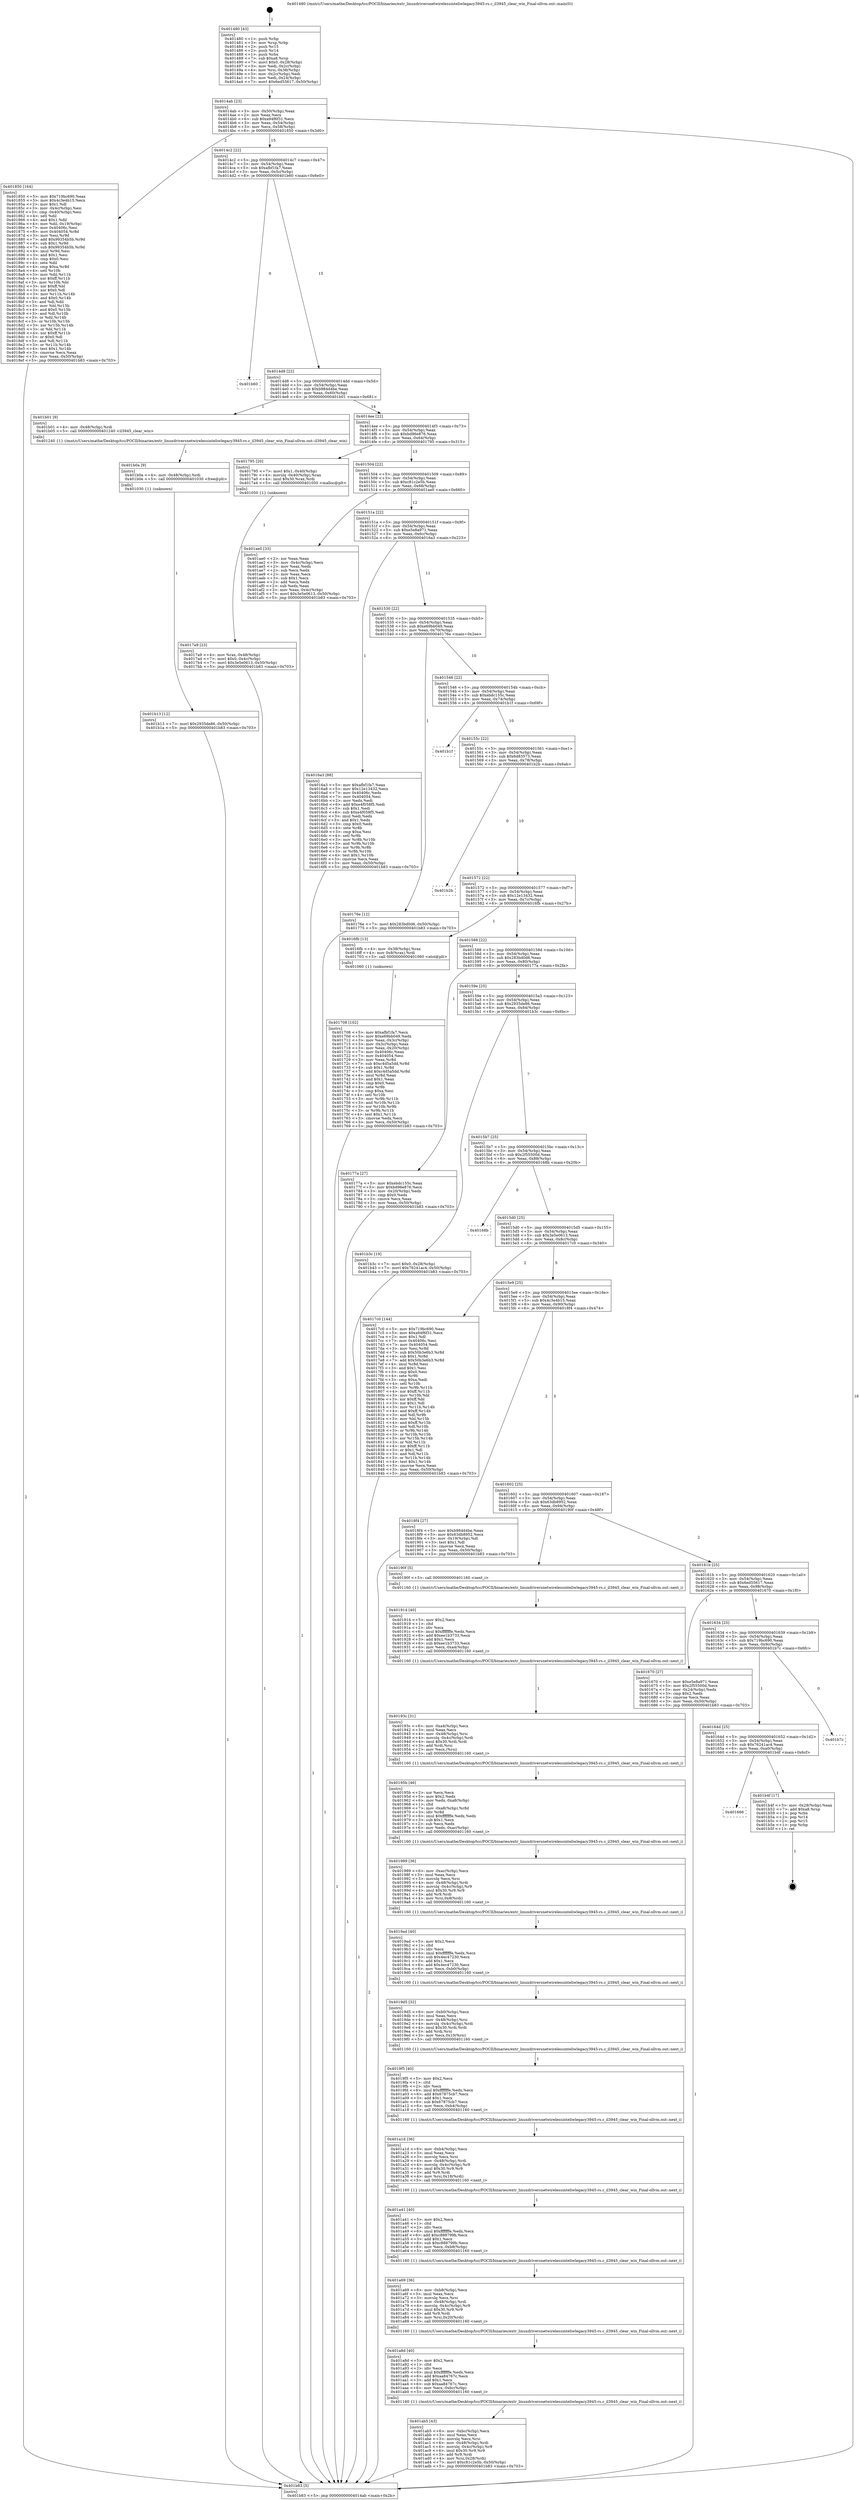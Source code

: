 digraph "0x401480" {
  label = "0x401480 (/mnt/c/Users/mathe/Desktop/tcc/POCII/binaries/extr_linuxdriversnetwirelessinteliwlegacy3945-rs.c_il3945_clear_win_Final-ollvm.out::main(0))"
  labelloc = "t"
  node[shape=record]

  Entry [label="",width=0.3,height=0.3,shape=circle,fillcolor=black,style=filled]
  "0x4014ab" [label="{
     0x4014ab [23]\l
     | [instrs]\l
     &nbsp;&nbsp;0x4014ab \<+3\>: mov -0x50(%rbp),%eax\l
     &nbsp;&nbsp;0x4014ae \<+2\>: mov %eax,%ecx\l
     &nbsp;&nbsp;0x4014b0 \<+6\>: sub $0xa94f6f31,%ecx\l
     &nbsp;&nbsp;0x4014b6 \<+3\>: mov %eax,-0x54(%rbp)\l
     &nbsp;&nbsp;0x4014b9 \<+3\>: mov %ecx,-0x58(%rbp)\l
     &nbsp;&nbsp;0x4014bc \<+6\>: je 0000000000401850 \<main+0x3d0\>\l
  }"]
  "0x401850" [label="{
     0x401850 [164]\l
     | [instrs]\l
     &nbsp;&nbsp;0x401850 \<+5\>: mov $0x719bc690,%eax\l
     &nbsp;&nbsp;0x401855 \<+5\>: mov $0x4c3e4b15,%ecx\l
     &nbsp;&nbsp;0x40185a \<+2\>: mov $0x1,%dl\l
     &nbsp;&nbsp;0x40185c \<+3\>: mov -0x4c(%rbp),%esi\l
     &nbsp;&nbsp;0x40185f \<+3\>: cmp -0x40(%rbp),%esi\l
     &nbsp;&nbsp;0x401862 \<+4\>: setl %dil\l
     &nbsp;&nbsp;0x401866 \<+4\>: and $0x1,%dil\l
     &nbsp;&nbsp;0x40186a \<+4\>: mov %dil,-0x19(%rbp)\l
     &nbsp;&nbsp;0x40186e \<+7\>: mov 0x40406c,%esi\l
     &nbsp;&nbsp;0x401875 \<+8\>: mov 0x404054,%r8d\l
     &nbsp;&nbsp;0x40187d \<+3\>: mov %esi,%r9d\l
     &nbsp;&nbsp;0x401880 \<+7\>: add $0x99354b5b,%r9d\l
     &nbsp;&nbsp;0x401887 \<+4\>: sub $0x1,%r9d\l
     &nbsp;&nbsp;0x40188b \<+7\>: sub $0x99354b5b,%r9d\l
     &nbsp;&nbsp;0x401892 \<+4\>: imul %r9d,%esi\l
     &nbsp;&nbsp;0x401896 \<+3\>: and $0x1,%esi\l
     &nbsp;&nbsp;0x401899 \<+3\>: cmp $0x0,%esi\l
     &nbsp;&nbsp;0x40189c \<+4\>: sete %dil\l
     &nbsp;&nbsp;0x4018a0 \<+4\>: cmp $0xa,%r8d\l
     &nbsp;&nbsp;0x4018a4 \<+4\>: setl %r10b\l
     &nbsp;&nbsp;0x4018a8 \<+3\>: mov %dil,%r11b\l
     &nbsp;&nbsp;0x4018ab \<+4\>: xor $0xff,%r11b\l
     &nbsp;&nbsp;0x4018af \<+3\>: mov %r10b,%bl\l
     &nbsp;&nbsp;0x4018b2 \<+3\>: xor $0xff,%bl\l
     &nbsp;&nbsp;0x4018b5 \<+3\>: xor $0x0,%dl\l
     &nbsp;&nbsp;0x4018b8 \<+3\>: mov %r11b,%r14b\l
     &nbsp;&nbsp;0x4018bb \<+4\>: and $0x0,%r14b\l
     &nbsp;&nbsp;0x4018bf \<+3\>: and %dl,%dil\l
     &nbsp;&nbsp;0x4018c2 \<+3\>: mov %bl,%r15b\l
     &nbsp;&nbsp;0x4018c5 \<+4\>: and $0x0,%r15b\l
     &nbsp;&nbsp;0x4018c9 \<+3\>: and %dl,%r10b\l
     &nbsp;&nbsp;0x4018cc \<+3\>: or %dil,%r14b\l
     &nbsp;&nbsp;0x4018cf \<+3\>: or %r10b,%r15b\l
     &nbsp;&nbsp;0x4018d2 \<+3\>: xor %r15b,%r14b\l
     &nbsp;&nbsp;0x4018d5 \<+3\>: or %bl,%r11b\l
     &nbsp;&nbsp;0x4018d8 \<+4\>: xor $0xff,%r11b\l
     &nbsp;&nbsp;0x4018dc \<+3\>: or $0x0,%dl\l
     &nbsp;&nbsp;0x4018df \<+3\>: and %dl,%r11b\l
     &nbsp;&nbsp;0x4018e2 \<+3\>: or %r11b,%r14b\l
     &nbsp;&nbsp;0x4018e5 \<+4\>: test $0x1,%r14b\l
     &nbsp;&nbsp;0x4018e9 \<+3\>: cmovne %ecx,%eax\l
     &nbsp;&nbsp;0x4018ec \<+3\>: mov %eax,-0x50(%rbp)\l
     &nbsp;&nbsp;0x4018ef \<+5\>: jmp 0000000000401b83 \<main+0x703\>\l
  }"]
  "0x4014c2" [label="{
     0x4014c2 [22]\l
     | [instrs]\l
     &nbsp;&nbsp;0x4014c2 \<+5\>: jmp 00000000004014c7 \<main+0x47\>\l
     &nbsp;&nbsp;0x4014c7 \<+3\>: mov -0x54(%rbp),%eax\l
     &nbsp;&nbsp;0x4014ca \<+5\>: sub $0xafbf1fa7,%eax\l
     &nbsp;&nbsp;0x4014cf \<+3\>: mov %eax,-0x5c(%rbp)\l
     &nbsp;&nbsp;0x4014d2 \<+6\>: je 0000000000401b60 \<main+0x6e0\>\l
  }"]
  Exit [label="",width=0.3,height=0.3,shape=circle,fillcolor=black,style=filled,peripheries=2]
  "0x401b60" [label="{
     0x401b60\l
  }", style=dashed]
  "0x4014d8" [label="{
     0x4014d8 [22]\l
     | [instrs]\l
     &nbsp;&nbsp;0x4014d8 \<+5\>: jmp 00000000004014dd \<main+0x5d\>\l
     &nbsp;&nbsp;0x4014dd \<+3\>: mov -0x54(%rbp),%eax\l
     &nbsp;&nbsp;0x4014e0 \<+5\>: sub $0xb984d4be,%eax\l
     &nbsp;&nbsp;0x4014e5 \<+3\>: mov %eax,-0x60(%rbp)\l
     &nbsp;&nbsp;0x4014e8 \<+6\>: je 0000000000401b01 \<main+0x681\>\l
  }"]
  "0x401666" [label="{
     0x401666\l
  }", style=dashed]
  "0x401b01" [label="{
     0x401b01 [9]\l
     | [instrs]\l
     &nbsp;&nbsp;0x401b01 \<+4\>: mov -0x48(%rbp),%rdi\l
     &nbsp;&nbsp;0x401b05 \<+5\>: call 0000000000401240 \<il3945_clear_win\>\l
     | [calls]\l
     &nbsp;&nbsp;0x401240 \{1\} (/mnt/c/Users/mathe/Desktop/tcc/POCII/binaries/extr_linuxdriversnetwirelessinteliwlegacy3945-rs.c_il3945_clear_win_Final-ollvm.out::il3945_clear_win)\l
  }"]
  "0x4014ee" [label="{
     0x4014ee [22]\l
     | [instrs]\l
     &nbsp;&nbsp;0x4014ee \<+5\>: jmp 00000000004014f3 \<main+0x73\>\l
     &nbsp;&nbsp;0x4014f3 \<+3\>: mov -0x54(%rbp),%eax\l
     &nbsp;&nbsp;0x4014f6 \<+5\>: sub $0xbd96e876,%eax\l
     &nbsp;&nbsp;0x4014fb \<+3\>: mov %eax,-0x64(%rbp)\l
     &nbsp;&nbsp;0x4014fe \<+6\>: je 0000000000401795 \<main+0x315\>\l
  }"]
  "0x401b4f" [label="{
     0x401b4f [17]\l
     | [instrs]\l
     &nbsp;&nbsp;0x401b4f \<+3\>: mov -0x28(%rbp),%eax\l
     &nbsp;&nbsp;0x401b52 \<+7\>: add $0xa8,%rsp\l
     &nbsp;&nbsp;0x401b59 \<+1\>: pop %rbx\l
     &nbsp;&nbsp;0x401b5a \<+2\>: pop %r14\l
     &nbsp;&nbsp;0x401b5c \<+2\>: pop %r15\l
     &nbsp;&nbsp;0x401b5e \<+1\>: pop %rbp\l
     &nbsp;&nbsp;0x401b5f \<+1\>: ret\l
  }"]
  "0x401795" [label="{
     0x401795 [20]\l
     | [instrs]\l
     &nbsp;&nbsp;0x401795 \<+7\>: movl $0x1,-0x40(%rbp)\l
     &nbsp;&nbsp;0x40179c \<+4\>: movslq -0x40(%rbp),%rax\l
     &nbsp;&nbsp;0x4017a0 \<+4\>: imul $0x30,%rax,%rdi\l
     &nbsp;&nbsp;0x4017a4 \<+5\>: call 0000000000401050 \<malloc@plt\>\l
     | [calls]\l
     &nbsp;&nbsp;0x401050 \{1\} (unknown)\l
  }"]
  "0x401504" [label="{
     0x401504 [22]\l
     | [instrs]\l
     &nbsp;&nbsp;0x401504 \<+5\>: jmp 0000000000401509 \<main+0x89\>\l
     &nbsp;&nbsp;0x401509 \<+3\>: mov -0x54(%rbp),%eax\l
     &nbsp;&nbsp;0x40150c \<+5\>: sub $0xc81c2e5b,%eax\l
     &nbsp;&nbsp;0x401511 \<+3\>: mov %eax,-0x68(%rbp)\l
     &nbsp;&nbsp;0x401514 \<+6\>: je 0000000000401ae0 \<main+0x660\>\l
  }"]
  "0x40164d" [label="{
     0x40164d [25]\l
     | [instrs]\l
     &nbsp;&nbsp;0x40164d \<+5\>: jmp 0000000000401652 \<main+0x1d2\>\l
     &nbsp;&nbsp;0x401652 \<+3\>: mov -0x54(%rbp),%eax\l
     &nbsp;&nbsp;0x401655 \<+5\>: sub $0x76241ac4,%eax\l
     &nbsp;&nbsp;0x40165a \<+6\>: mov %eax,-0xa0(%rbp)\l
     &nbsp;&nbsp;0x401660 \<+6\>: je 0000000000401b4f \<main+0x6cf\>\l
  }"]
  "0x401ae0" [label="{
     0x401ae0 [33]\l
     | [instrs]\l
     &nbsp;&nbsp;0x401ae0 \<+2\>: xor %eax,%eax\l
     &nbsp;&nbsp;0x401ae2 \<+3\>: mov -0x4c(%rbp),%ecx\l
     &nbsp;&nbsp;0x401ae5 \<+2\>: mov %eax,%edx\l
     &nbsp;&nbsp;0x401ae7 \<+2\>: sub %ecx,%edx\l
     &nbsp;&nbsp;0x401ae9 \<+2\>: mov %eax,%ecx\l
     &nbsp;&nbsp;0x401aeb \<+3\>: sub $0x1,%ecx\l
     &nbsp;&nbsp;0x401aee \<+2\>: add %ecx,%edx\l
     &nbsp;&nbsp;0x401af0 \<+2\>: sub %edx,%eax\l
     &nbsp;&nbsp;0x401af2 \<+3\>: mov %eax,-0x4c(%rbp)\l
     &nbsp;&nbsp;0x401af5 \<+7\>: movl $0x3e5e0613,-0x50(%rbp)\l
     &nbsp;&nbsp;0x401afc \<+5\>: jmp 0000000000401b83 \<main+0x703\>\l
  }"]
  "0x40151a" [label="{
     0x40151a [22]\l
     | [instrs]\l
     &nbsp;&nbsp;0x40151a \<+5\>: jmp 000000000040151f \<main+0x9f\>\l
     &nbsp;&nbsp;0x40151f \<+3\>: mov -0x54(%rbp),%eax\l
     &nbsp;&nbsp;0x401522 \<+5\>: sub $0xe5e8a971,%eax\l
     &nbsp;&nbsp;0x401527 \<+3\>: mov %eax,-0x6c(%rbp)\l
     &nbsp;&nbsp;0x40152a \<+6\>: je 00000000004016a3 \<main+0x223\>\l
  }"]
  "0x401b7c" [label="{
     0x401b7c\l
  }", style=dashed]
  "0x4016a3" [label="{
     0x4016a3 [88]\l
     | [instrs]\l
     &nbsp;&nbsp;0x4016a3 \<+5\>: mov $0xafbf1fa7,%eax\l
     &nbsp;&nbsp;0x4016a8 \<+5\>: mov $0x12e13432,%ecx\l
     &nbsp;&nbsp;0x4016ad \<+7\>: mov 0x40406c,%edx\l
     &nbsp;&nbsp;0x4016b4 \<+7\>: mov 0x404054,%esi\l
     &nbsp;&nbsp;0x4016bb \<+2\>: mov %edx,%edi\l
     &nbsp;&nbsp;0x4016bd \<+6\>: add $0xe4f058f5,%edi\l
     &nbsp;&nbsp;0x4016c3 \<+3\>: sub $0x1,%edi\l
     &nbsp;&nbsp;0x4016c6 \<+6\>: sub $0xe4f058f5,%edi\l
     &nbsp;&nbsp;0x4016cc \<+3\>: imul %edi,%edx\l
     &nbsp;&nbsp;0x4016cf \<+3\>: and $0x1,%edx\l
     &nbsp;&nbsp;0x4016d2 \<+3\>: cmp $0x0,%edx\l
     &nbsp;&nbsp;0x4016d5 \<+4\>: sete %r8b\l
     &nbsp;&nbsp;0x4016d9 \<+3\>: cmp $0xa,%esi\l
     &nbsp;&nbsp;0x4016dc \<+4\>: setl %r9b\l
     &nbsp;&nbsp;0x4016e0 \<+3\>: mov %r8b,%r10b\l
     &nbsp;&nbsp;0x4016e3 \<+3\>: and %r9b,%r10b\l
     &nbsp;&nbsp;0x4016e6 \<+3\>: xor %r9b,%r8b\l
     &nbsp;&nbsp;0x4016e9 \<+3\>: or %r8b,%r10b\l
     &nbsp;&nbsp;0x4016ec \<+4\>: test $0x1,%r10b\l
     &nbsp;&nbsp;0x4016f0 \<+3\>: cmovne %ecx,%eax\l
     &nbsp;&nbsp;0x4016f3 \<+3\>: mov %eax,-0x50(%rbp)\l
     &nbsp;&nbsp;0x4016f6 \<+5\>: jmp 0000000000401b83 \<main+0x703\>\l
  }"]
  "0x401530" [label="{
     0x401530 [22]\l
     | [instrs]\l
     &nbsp;&nbsp;0x401530 \<+5\>: jmp 0000000000401535 \<main+0xb5\>\l
     &nbsp;&nbsp;0x401535 \<+3\>: mov -0x54(%rbp),%eax\l
     &nbsp;&nbsp;0x401538 \<+5\>: sub $0xe69bb049,%eax\l
     &nbsp;&nbsp;0x40153d \<+3\>: mov %eax,-0x70(%rbp)\l
     &nbsp;&nbsp;0x401540 \<+6\>: je 000000000040176e \<main+0x2ee\>\l
  }"]
  "0x401b13" [label="{
     0x401b13 [12]\l
     | [instrs]\l
     &nbsp;&nbsp;0x401b13 \<+7\>: movl $0x2935de86,-0x50(%rbp)\l
     &nbsp;&nbsp;0x401b1a \<+5\>: jmp 0000000000401b83 \<main+0x703\>\l
  }"]
  "0x40176e" [label="{
     0x40176e [12]\l
     | [instrs]\l
     &nbsp;&nbsp;0x40176e \<+7\>: movl $0x283bd0d6,-0x50(%rbp)\l
     &nbsp;&nbsp;0x401775 \<+5\>: jmp 0000000000401b83 \<main+0x703\>\l
  }"]
  "0x401546" [label="{
     0x401546 [22]\l
     | [instrs]\l
     &nbsp;&nbsp;0x401546 \<+5\>: jmp 000000000040154b \<main+0xcb\>\l
     &nbsp;&nbsp;0x40154b \<+3\>: mov -0x54(%rbp),%eax\l
     &nbsp;&nbsp;0x40154e \<+5\>: sub $0xebdc155c,%eax\l
     &nbsp;&nbsp;0x401553 \<+3\>: mov %eax,-0x74(%rbp)\l
     &nbsp;&nbsp;0x401556 \<+6\>: je 0000000000401b1f \<main+0x69f\>\l
  }"]
  "0x401b0a" [label="{
     0x401b0a [9]\l
     | [instrs]\l
     &nbsp;&nbsp;0x401b0a \<+4\>: mov -0x48(%rbp),%rdi\l
     &nbsp;&nbsp;0x401b0e \<+5\>: call 0000000000401030 \<free@plt\>\l
     | [calls]\l
     &nbsp;&nbsp;0x401030 \{1\} (unknown)\l
  }"]
  "0x401b1f" [label="{
     0x401b1f\l
  }", style=dashed]
  "0x40155c" [label="{
     0x40155c [22]\l
     | [instrs]\l
     &nbsp;&nbsp;0x40155c \<+5\>: jmp 0000000000401561 \<main+0xe1\>\l
     &nbsp;&nbsp;0x401561 \<+3\>: mov -0x54(%rbp),%eax\l
     &nbsp;&nbsp;0x401564 \<+5\>: sub $0x6d83573,%eax\l
     &nbsp;&nbsp;0x401569 \<+3\>: mov %eax,-0x78(%rbp)\l
     &nbsp;&nbsp;0x40156c \<+6\>: je 0000000000401b2b \<main+0x6ab\>\l
  }"]
  "0x401ab5" [label="{
     0x401ab5 [43]\l
     | [instrs]\l
     &nbsp;&nbsp;0x401ab5 \<+6\>: mov -0xbc(%rbp),%ecx\l
     &nbsp;&nbsp;0x401abb \<+3\>: imul %eax,%ecx\l
     &nbsp;&nbsp;0x401abe \<+3\>: movslq %ecx,%rsi\l
     &nbsp;&nbsp;0x401ac1 \<+4\>: mov -0x48(%rbp),%rdi\l
     &nbsp;&nbsp;0x401ac5 \<+4\>: movslq -0x4c(%rbp),%r9\l
     &nbsp;&nbsp;0x401ac9 \<+4\>: imul $0x30,%r9,%r9\l
     &nbsp;&nbsp;0x401acd \<+3\>: add %r9,%rdi\l
     &nbsp;&nbsp;0x401ad0 \<+4\>: mov %rsi,0x28(%rdi)\l
     &nbsp;&nbsp;0x401ad4 \<+7\>: movl $0xc81c2e5b,-0x50(%rbp)\l
     &nbsp;&nbsp;0x401adb \<+5\>: jmp 0000000000401b83 \<main+0x703\>\l
  }"]
  "0x401b2b" [label="{
     0x401b2b\l
  }", style=dashed]
  "0x401572" [label="{
     0x401572 [22]\l
     | [instrs]\l
     &nbsp;&nbsp;0x401572 \<+5\>: jmp 0000000000401577 \<main+0xf7\>\l
     &nbsp;&nbsp;0x401577 \<+3\>: mov -0x54(%rbp),%eax\l
     &nbsp;&nbsp;0x40157a \<+5\>: sub $0x12e13432,%eax\l
     &nbsp;&nbsp;0x40157f \<+3\>: mov %eax,-0x7c(%rbp)\l
     &nbsp;&nbsp;0x401582 \<+6\>: je 00000000004016fb \<main+0x27b\>\l
  }"]
  "0x401a8d" [label="{
     0x401a8d [40]\l
     | [instrs]\l
     &nbsp;&nbsp;0x401a8d \<+5\>: mov $0x2,%ecx\l
     &nbsp;&nbsp;0x401a92 \<+1\>: cltd\l
     &nbsp;&nbsp;0x401a93 \<+2\>: idiv %ecx\l
     &nbsp;&nbsp;0x401a95 \<+6\>: imul $0xfffffffe,%edx,%ecx\l
     &nbsp;&nbsp;0x401a9b \<+6\>: add $0xaa84767c,%ecx\l
     &nbsp;&nbsp;0x401aa1 \<+3\>: add $0x1,%ecx\l
     &nbsp;&nbsp;0x401aa4 \<+6\>: sub $0xaa84767c,%ecx\l
     &nbsp;&nbsp;0x401aaa \<+6\>: mov %ecx,-0xbc(%rbp)\l
     &nbsp;&nbsp;0x401ab0 \<+5\>: call 0000000000401160 \<next_i\>\l
     | [calls]\l
     &nbsp;&nbsp;0x401160 \{1\} (/mnt/c/Users/mathe/Desktop/tcc/POCII/binaries/extr_linuxdriversnetwirelessinteliwlegacy3945-rs.c_il3945_clear_win_Final-ollvm.out::next_i)\l
  }"]
  "0x4016fb" [label="{
     0x4016fb [13]\l
     | [instrs]\l
     &nbsp;&nbsp;0x4016fb \<+4\>: mov -0x38(%rbp),%rax\l
     &nbsp;&nbsp;0x4016ff \<+4\>: mov 0x8(%rax),%rdi\l
     &nbsp;&nbsp;0x401703 \<+5\>: call 0000000000401060 \<atoi@plt\>\l
     | [calls]\l
     &nbsp;&nbsp;0x401060 \{1\} (unknown)\l
  }"]
  "0x401588" [label="{
     0x401588 [22]\l
     | [instrs]\l
     &nbsp;&nbsp;0x401588 \<+5\>: jmp 000000000040158d \<main+0x10d\>\l
     &nbsp;&nbsp;0x40158d \<+3\>: mov -0x54(%rbp),%eax\l
     &nbsp;&nbsp;0x401590 \<+5\>: sub $0x283bd0d6,%eax\l
     &nbsp;&nbsp;0x401595 \<+3\>: mov %eax,-0x80(%rbp)\l
     &nbsp;&nbsp;0x401598 \<+6\>: je 000000000040177a \<main+0x2fa\>\l
  }"]
  "0x401a69" [label="{
     0x401a69 [36]\l
     | [instrs]\l
     &nbsp;&nbsp;0x401a69 \<+6\>: mov -0xb8(%rbp),%ecx\l
     &nbsp;&nbsp;0x401a6f \<+3\>: imul %eax,%ecx\l
     &nbsp;&nbsp;0x401a72 \<+3\>: movslq %ecx,%rsi\l
     &nbsp;&nbsp;0x401a75 \<+4\>: mov -0x48(%rbp),%rdi\l
     &nbsp;&nbsp;0x401a79 \<+4\>: movslq -0x4c(%rbp),%r9\l
     &nbsp;&nbsp;0x401a7d \<+4\>: imul $0x30,%r9,%r9\l
     &nbsp;&nbsp;0x401a81 \<+3\>: add %r9,%rdi\l
     &nbsp;&nbsp;0x401a84 \<+4\>: mov %rsi,0x20(%rdi)\l
     &nbsp;&nbsp;0x401a88 \<+5\>: call 0000000000401160 \<next_i\>\l
     | [calls]\l
     &nbsp;&nbsp;0x401160 \{1\} (/mnt/c/Users/mathe/Desktop/tcc/POCII/binaries/extr_linuxdriversnetwirelessinteliwlegacy3945-rs.c_il3945_clear_win_Final-ollvm.out::next_i)\l
  }"]
  "0x40177a" [label="{
     0x40177a [27]\l
     | [instrs]\l
     &nbsp;&nbsp;0x40177a \<+5\>: mov $0xebdc155c,%eax\l
     &nbsp;&nbsp;0x40177f \<+5\>: mov $0xbd96e876,%ecx\l
     &nbsp;&nbsp;0x401784 \<+3\>: mov -0x20(%rbp),%edx\l
     &nbsp;&nbsp;0x401787 \<+3\>: cmp $0x0,%edx\l
     &nbsp;&nbsp;0x40178a \<+3\>: cmove %ecx,%eax\l
     &nbsp;&nbsp;0x40178d \<+3\>: mov %eax,-0x50(%rbp)\l
     &nbsp;&nbsp;0x401790 \<+5\>: jmp 0000000000401b83 \<main+0x703\>\l
  }"]
  "0x40159e" [label="{
     0x40159e [25]\l
     | [instrs]\l
     &nbsp;&nbsp;0x40159e \<+5\>: jmp 00000000004015a3 \<main+0x123\>\l
     &nbsp;&nbsp;0x4015a3 \<+3\>: mov -0x54(%rbp),%eax\l
     &nbsp;&nbsp;0x4015a6 \<+5\>: sub $0x2935de86,%eax\l
     &nbsp;&nbsp;0x4015ab \<+6\>: mov %eax,-0x84(%rbp)\l
     &nbsp;&nbsp;0x4015b1 \<+6\>: je 0000000000401b3c \<main+0x6bc\>\l
  }"]
  "0x401a41" [label="{
     0x401a41 [40]\l
     | [instrs]\l
     &nbsp;&nbsp;0x401a41 \<+5\>: mov $0x2,%ecx\l
     &nbsp;&nbsp;0x401a46 \<+1\>: cltd\l
     &nbsp;&nbsp;0x401a47 \<+2\>: idiv %ecx\l
     &nbsp;&nbsp;0x401a49 \<+6\>: imul $0xfffffffe,%edx,%ecx\l
     &nbsp;&nbsp;0x401a4f \<+6\>: add $0xc888799b,%ecx\l
     &nbsp;&nbsp;0x401a55 \<+3\>: add $0x1,%ecx\l
     &nbsp;&nbsp;0x401a58 \<+6\>: sub $0xc888799b,%ecx\l
     &nbsp;&nbsp;0x401a5e \<+6\>: mov %ecx,-0xb8(%rbp)\l
     &nbsp;&nbsp;0x401a64 \<+5\>: call 0000000000401160 \<next_i\>\l
     | [calls]\l
     &nbsp;&nbsp;0x401160 \{1\} (/mnt/c/Users/mathe/Desktop/tcc/POCII/binaries/extr_linuxdriversnetwirelessinteliwlegacy3945-rs.c_il3945_clear_win_Final-ollvm.out::next_i)\l
  }"]
  "0x401b3c" [label="{
     0x401b3c [19]\l
     | [instrs]\l
     &nbsp;&nbsp;0x401b3c \<+7\>: movl $0x0,-0x28(%rbp)\l
     &nbsp;&nbsp;0x401b43 \<+7\>: movl $0x76241ac4,-0x50(%rbp)\l
     &nbsp;&nbsp;0x401b4a \<+5\>: jmp 0000000000401b83 \<main+0x703\>\l
  }"]
  "0x4015b7" [label="{
     0x4015b7 [25]\l
     | [instrs]\l
     &nbsp;&nbsp;0x4015b7 \<+5\>: jmp 00000000004015bc \<main+0x13c\>\l
     &nbsp;&nbsp;0x4015bc \<+3\>: mov -0x54(%rbp),%eax\l
     &nbsp;&nbsp;0x4015bf \<+5\>: sub $0x2f55500d,%eax\l
     &nbsp;&nbsp;0x4015c4 \<+6\>: mov %eax,-0x88(%rbp)\l
     &nbsp;&nbsp;0x4015ca \<+6\>: je 000000000040168b \<main+0x20b\>\l
  }"]
  "0x401a1d" [label="{
     0x401a1d [36]\l
     | [instrs]\l
     &nbsp;&nbsp;0x401a1d \<+6\>: mov -0xb4(%rbp),%ecx\l
     &nbsp;&nbsp;0x401a23 \<+3\>: imul %eax,%ecx\l
     &nbsp;&nbsp;0x401a26 \<+3\>: movslq %ecx,%rsi\l
     &nbsp;&nbsp;0x401a29 \<+4\>: mov -0x48(%rbp),%rdi\l
     &nbsp;&nbsp;0x401a2d \<+4\>: movslq -0x4c(%rbp),%r9\l
     &nbsp;&nbsp;0x401a31 \<+4\>: imul $0x30,%r9,%r9\l
     &nbsp;&nbsp;0x401a35 \<+3\>: add %r9,%rdi\l
     &nbsp;&nbsp;0x401a38 \<+4\>: mov %rsi,0x18(%rdi)\l
     &nbsp;&nbsp;0x401a3c \<+5\>: call 0000000000401160 \<next_i\>\l
     | [calls]\l
     &nbsp;&nbsp;0x401160 \{1\} (/mnt/c/Users/mathe/Desktop/tcc/POCII/binaries/extr_linuxdriversnetwirelessinteliwlegacy3945-rs.c_il3945_clear_win_Final-ollvm.out::next_i)\l
  }"]
  "0x40168b" [label="{
     0x40168b\l
  }", style=dashed]
  "0x4015d0" [label="{
     0x4015d0 [25]\l
     | [instrs]\l
     &nbsp;&nbsp;0x4015d0 \<+5\>: jmp 00000000004015d5 \<main+0x155\>\l
     &nbsp;&nbsp;0x4015d5 \<+3\>: mov -0x54(%rbp),%eax\l
     &nbsp;&nbsp;0x4015d8 \<+5\>: sub $0x3e5e0613,%eax\l
     &nbsp;&nbsp;0x4015dd \<+6\>: mov %eax,-0x8c(%rbp)\l
     &nbsp;&nbsp;0x4015e3 \<+6\>: je 00000000004017c0 \<main+0x340\>\l
  }"]
  "0x4019f5" [label="{
     0x4019f5 [40]\l
     | [instrs]\l
     &nbsp;&nbsp;0x4019f5 \<+5\>: mov $0x2,%ecx\l
     &nbsp;&nbsp;0x4019fa \<+1\>: cltd\l
     &nbsp;&nbsp;0x4019fb \<+2\>: idiv %ecx\l
     &nbsp;&nbsp;0x4019fd \<+6\>: imul $0xfffffffe,%edx,%ecx\l
     &nbsp;&nbsp;0x401a03 \<+6\>: add $0x67875cb7,%ecx\l
     &nbsp;&nbsp;0x401a09 \<+3\>: add $0x1,%ecx\l
     &nbsp;&nbsp;0x401a0c \<+6\>: sub $0x67875cb7,%ecx\l
     &nbsp;&nbsp;0x401a12 \<+6\>: mov %ecx,-0xb4(%rbp)\l
     &nbsp;&nbsp;0x401a18 \<+5\>: call 0000000000401160 \<next_i\>\l
     | [calls]\l
     &nbsp;&nbsp;0x401160 \{1\} (/mnt/c/Users/mathe/Desktop/tcc/POCII/binaries/extr_linuxdriversnetwirelessinteliwlegacy3945-rs.c_il3945_clear_win_Final-ollvm.out::next_i)\l
  }"]
  "0x4017c0" [label="{
     0x4017c0 [144]\l
     | [instrs]\l
     &nbsp;&nbsp;0x4017c0 \<+5\>: mov $0x719bc690,%eax\l
     &nbsp;&nbsp;0x4017c5 \<+5\>: mov $0xa94f6f31,%ecx\l
     &nbsp;&nbsp;0x4017ca \<+2\>: mov $0x1,%dl\l
     &nbsp;&nbsp;0x4017cc \<+7\>: mov 0x40406c,%esi\l
     &nbsp;&nbsp;0x4017d3 \<+7\>: mov 0x404054,%edi\l
     &nbsp;&nbsp;0x4017da \<+3\>: mov %esi,%r8d\l
     &nbsp;&nbsp;0x4017dd \<+7\>: sub $0x50b3e6b3,%r8d\l
     &nbsp;&nbsp;0x4017e4 \<+4\>: sub $0x1,%r8d\l
     &nbsp;&nbsp;0x4017e8 \<+7\>: add $0x50b3e6b3,%r8d\l
     &nbsp;&nbsp;0x4017ef \<+4\>: imul %r8d,%esi\l
     &nbsp;&nbsp;0x4017f3 \<+3\>: and $0x1,%esi\l
     &nbsp;&nbsp;0x4017f6 \<+3\>: cmp $0x0,%esi\l
     &nbsp;&nbsp;0x4017f9 \<+4\>: sete %r9b\l
     &nbsp;&nbsp;0x4017fd \<+3\>: cmp $0xa,%edi\l
     &nbsp;&nbsp;0x401800 \<+4\>: setl %r10b\l
     &nbsp;&nbsp;0x401804 \<+3\>: mov %r9b,%r11b\l
     &nbsp;&nbsp;0x401807 \<+4\>: xor $0xff,%r11b\l
     &nbsp;&nbsp;0x40180b \<+3\>: mov %r10b,%bl\l
     &nbsp;&nbsp;0x40180e \<+3\>: xor $0xff,%bl\l
     &nbsp;&nbsp;0x401811 \<+3\>: xor $0x1,%dl\l
     &nbsp;&nbsp;0x401814 \<+3\>: mov %r11b,%r14b\l
     &nbsp;&nbsp;0x401817 \<+4\>: and $0xff,%r14b\l
     &nbsp;&nbsp;0x40181b \<+3\>: and %dl,%r9b\l
     &nbsp;&nbsp;0x40181e \<+3\>: mov %bl,%r15b\l
     &nbsp;&nbsp;0x401821 \<+4\>: and $0xff,%r15b\l
     &nbsp;&nbsp;0x401825 \<+3\>: and %dl,%r10b\l
     &nbsp;&nbsp;0x401828 \<+3\>: or %r9b,%r14b\l
     &nbsp;&nbsp;0x40182b \<+3\>: or %r10b,%r15b\l
     &nbsp;&nbsp;0x40182e \<+3\>: xor %r15b,%r14b\l
     &nbsp;&nbsp;0x401831 \<+3\>: or %bl,%r11b\l
     &nbsp;&nbsp;0x401834 \<+4\>: xor $0xff,%r11b\l
     &nbsp;&nbsp;0x401838 \<+3\>: or $0x1,%dl\l
     &nbsp;&nbsp;0x40183b \<+3\>: and %dl,%r11b\l
     &nbsp;&nbsp;0x40183e \<+3\>: or %r11b,%r14b\l
     &nbsp;&nbsp;0x401841 \<+4\>: test $0x1,%r14b\l
     &nbsp;&nbsp;0x401845 \<+3\>: cmovne %ecx,%eax\l
     &nbsp;&nbsp;0x401848 \<+3\>: mov %eax,-0x50(%rbp)\l
     &nbsp;&nbsp;0x40184b \<+5\>: jmp 0000000000401b83 \<main+0x703\>\l
  }"]
  "0x4015e9" [label="{
     0x4015e9 [25]\l
     | [instrs]\l
     &nbsp;&nbsp;0x4015e9 \<+5\>: jmp 00000000004015ee \<main+0x16e\>\l
     &nbsp;&nbsp;0x4015ee \<+3\>: mov -0x54(%rbp),%eax\l
     &nbsp;&nbsp;0x4015f1 \<+5\>: sub $0x4c3e4b15,%eax\l
     &nbsp;&nbsp;0x4015f6 \<+6\>: mov %eax,-0x90(%rbp)\l
     &nbsp;&nbsp;0x4015fc \<+6\>: je 00000000004018f4 \<main+0x474\>\l
  }"]
  "0x4019d5" [label="{
     0x4019d5 [32]\l
     | [instrs]\l
     &nbsp;&nbsp;0x4019d5 \<+6\>: mov -0xb0(%rbp),%ecx\l
     &nbsp;&nbsp;0x4019db \<+3\>: imul %eax,%ecx\l
     &nbsp;&nbsp;0x4019de \<+4\>: mov -0x48(%rbp),%rsi\l
     &nbsp;&nbsp;0x4019e2 \<+4\>: movslq -0x4c(%rbp),%rdi\l
     &nbsp;&nbsp;0x4019e6 \<+4\>: imul $0x30,%rdi,%rdi\l
     &nbsp;&nbsp;0x4019ea \<+3\>: add %rdi,%rsi\l
     &nbsp;&nbsp;0x4019ed \<+3\>: mov %ecx,0x10(%rsi)\l
     &nbsp;&nbsp;0x4019f0 \<+5\>: call 0000000000401160 \<next_i\>\l
     | [calls]\l
     &nbsp;&nbsp;0x401160 \{1\} (/mnt/c/Users/mathe/Desktop/tcc/POCII/binaries/extr_linuxdriversnetwirelessinteliwlegacy3945-rs.c_il3945_clear_win_Final-ollvm.out::next_i)\l
  }"]
  "0x4018f4" [label="{
     0x4018f4 [27]\l
     | [instrs]\l
     &nbsp;&nbsp;0x4018f4 \<+5\>: mov $0xb984d4be,%eax\l
     &nbsp;&nbsp;0x4018f9 \<+5\>: mov $0x63db8952,%ecx\l
     &nbsp;&nbsp;0x4018fe \<+3\>: mov -0x19(%rbp),%dl\l
     &nbsp;&nbsp;0x401901 \<+3\>: test $0x1,%dl\l
     &nbsp;&nbsp;0x401904 \<+3\>: cmovne %ecx,%eax\l
     &nbsp;&nbsp;0x401907 \<+3\>: mov %eax,-0x50(%rbp)\l
     &nbsp;&nbsp;0x40190a \<+5\>: jmp 0000000000401b83 \<main+0x703\>\l
  }"]
  "0x401602" [label="{
     0x401602 [25]\l
     | [instrs]\l
     &nbsp;&nbsp;0x401602 \<+5\>: jmp 0000000000401607 \<main+0x187\>\l
     &nbsp;&nbsp;0x401607 \<+3\>: mov -0x54(%rbp),%eax\l
     &nbsp;&nbsp;0x40160a \<+5\>: sub $0x63db8952,%eax\l
     &nbsp;&nbsp;0x40160f \<+6\>: mov %eax,-0x94(%rbp)\l
     &nbsp;&nbsp;0x401615 \<+6\>: je 000000000040190f \<main+0x48f\>\l
  }"]
  "0x4019ad" [label="{
     0x4019ad [40]\l
     | [instrs]\l
     &nbsp;&nbsp;0x4019ad \<+5\>: mov $0x2,%ecx\l
     &nbsp;&nbsp;0x4019b2 \<+1\>: cltd\l
     &nbsp;&nbsp;0x4019b3 \<+2\>: idiv %ecx\l
     &nbsp;&nbsp;0x4019b5 \<+6\>: imul $0xfffffffe,%edx,%ecx\l
     &nbsp;&nbsp;0x4019bb \<+6\>: sub $0x4ec47230,%ecx\l
     &nbsp;&nbsp;0x4019c1 \<+3\>: add $0x1,%ecx\l
     &nbsp;&nbsp;0x4019c4 \<+6\>: add $0x4ec47230,%ecx\l
     &nbsp;&nbsp;0x4019ca \<+6\>: mov %ecx,-0xb0(%rbp)\l
     &nbsp;&nbsp;0x4019d0 \<+5\>: call 0000000000401160 \<next_i\>\l
     | [calls]\l
     &nbsp;&nbsp;0x401160 \{1\} (/mnt/c/Users/mathe/Desktop/tcc/POCII/binaries/extr_linuxdriversnetwirelessinteliwlegacy3945-rs.c_il3945_clear_win_Final-ollvm.out::next_i)\l
  }"]
  "0x40190f" [label="{
     0x40190f [5]\l
     | [instrs]\l
     &nbsp;&nbsp;0x40190f \<+5\>: call 0000000000401160 \<next_i\>\l
     | [calls]\l
     &nbsp;&nbsp;0x401160 \{1\} (/mnt/c/Users/mathe/Desktop/tcc/POCII/binaries/extr_linuxdriversnetwirelessinteliwlegacy3945-rs.c_il3945_clear_win_Final-ollvm.out::next_i)\l
  }"]
  "0x40161b" [label="{
     0x40161b [25]\l
     | [instrs]\l
     &nbsp;&nbsp;0x40161b \<+5\>: jmp 0000000000401620 \<main+0x1a0\>\l
     &nbsp;&nbsp;0x401620 \<+3\>: mov -0x54(%rbp),%eax\l
     &nbsp;&nbsp;0x401623 \<+5\>: sub $0x6ed55617,%eax\l
     &nbsp;&nbsp;0x401628 \<+6\>: mov %eax,-0x98(%rbp)\l
     &nbsp;&nbsp;0x40162e \<+6\>: je 0000000000401670 \<main+0x1f0\>\l
  }"]
  "0x401989" [label="{
     0x401989 [36]\l
     | [instrs]\l
     &nbsp;&nbsp;0x401989 \<+6\>: mov -0xac(%rbp),%ecx\l
     &nbsp;&nbsp;0x40198f \<+3\>: imul %eax,%ecx\l
     &nbsp;&nbsp;0x401992 \<+3\>: movslq %ecx,%rsi\l
     &nbsp;&nbsp;0x401995 \<+4\>: mov -0x48(%rbp),%rdi\l
     &nbsp;&nbsp;0x401999 \<+4\>: movslq -0x4c(%rbp),%r9\l
     &nbsp;&nbsp;0x40199d \<+4\>: imul $0x30,%r9,%r9\l
     &nbsp;&nbsp;0x4019a1 \<+3\>: add %r9,%rdi\l
     &nbsp;&nbsp;0x4019a4 \<+4\>: mov %rsi,0x8(%rdi)\l
     &nbsp;&nbsp;0x4019a8 \<+5\>: call 0000000000401160 \<next_i\>\l
     | [calls]\l
     &nbsp;&nbsp;0x401160 \{1\} (/mnt/c/Users/mathe/Desktop/tcc/POCII/binaries/extr_linuxdriversnetwirelessinteliwlegacy3945-rs.c_il3945_clear_win_Final-ollvm.out::next_i)\l
  }"]
  "0x401670" [label="{
     0x401670 [27]\l
     | [instrs]\l
     &nbsp;&nbsp;0x401670 \<+5\>: mov $0xe5e8a971,%eax\l
     &nbsp;&nbsp;0x401675 \<+5\>: mov $0x2f55500d,%ecx\l
     &nbsp;&nbsp;0x40167a \<+3\>: mov -0x24(%rbp),%edx\l
     &nbsp;&nbsp;0x40167d \<+3\>: cmp $0x2,%edx\l
     &nbsp;&nbsp;0x401680 \<+3\>: cmovne %ecx,%eax\l
     &nbsp;&nbsp;0x401683 \<+3\>: mov %eax,-0x50(%rbp)\l
     &nbsp;&nbsp;0x401686 \<+5\>: jmp 0000000000401b83 \<main+0x703\>\l
  }"]
  "0x401634" [label="{
     0x401634 [25]\l
     | [instrs]\l
     &nbsp;&nbsp;0x401634 \<+5\>: jmp 0000000000401639 \<main+0x1b9\>\l
     &nbsp;&nbsp;0x401639 \<+3\>: mov -0x54(%rbp),%eax\l
     &nbsp;&nbsp;0x40163c \<+5\>: sub $0x719bc690,%eax\l
     &nbsp;&nbsp;0x401641 \<+6\>: mov %eax,-0x9c(%rbp)\l
     &nbsp;&nbsp;0x401647 \<+6\>: je 0000000000401b7c \<main+0x6fc\>\l
  }"]
  "0x401b83" [label="{
     0x401b83 [5]\l
     | [instrs]\l
     &nbsp;&nbsp;0x401b83 \<+5\>: jmp 00000000004014ab \<main+0x2b\>\l
  }"]
  "0x401480" [label="{
     0x401480 [43]\l
     | [instrs]\l
     &nbsp;&nbsp;0x401480 \<+1\>: push %rbp\l
     &nbsp;&nbsp;0x401481 \<+3\>: mov %rsp,%rbp\l
     &nbsp;&nbsp;0x401484 \<+2\>: push %r15\l
     &nbsp;&nbsp;0x401486 \<+2\>: push %r14\l
     &nbsp;&nbsp;0x401488 \<+1\>: push %rbx\l
     &nbsp;&nbsp;0x401489 \<+7\>: sub $0xa8,%rsp\l
     &nbsp;&nbsp;0x401490 \<+7\>: movl $0x0,-0x28(%rbp)\l
     &nbsp;&nbsp;0x401497 \<+3\>: mov %edi,-0x2c(%rbp)\l
     &nbsp;&nbsp;0x40149a \<+4\>: mov %rsi,-0x38(%rbp)\l
     &nbsp;&nbsp;0x40149e \<+3\>: mov -0x2c(%rbp),%edi\l
     &nbsp;&nbsp;0x4014a1 \<+3\>: mov %edi,-0x24(%rbp)\l
     &nbsp;&nbsp;0x4014a4 \<+7\>: movl $0x6ed55617,-0x50(%rbp)\l
  }"]
  "0x401708" [label="{
     0x401708 [102]\l
     | [instrs]\l
     &nbsp;&nbsp;0x401708 \<+5\>: mov $0xafbf1fa7,%ecx\l
     &nbsp;&nbsp;0x40170d \<+5\>: mov $0xe69bb049,%edx\l
     &nbsp;&nbsp;0x401712 \<+3\>: mov %eax,-0x3c(%rbp)\l
     &nbsp;&nbsp;0x401715 \<+3\>: mov -0x3c(%rbp),%eax\l
     &nbsp;&nbsp;0x401718 \<+3\>: mov %eax,-0x20(%rbp)\l
     &nbsp;&nbsp;0x40171b \<+7\>: mov 0x40406c,%eax\l
     &nbsp;&nbsp;0x401722 \<+7\>: mov 0x404054,%esi\l
     &nbsp;&nbsp;0x401729 \<+3\>: mov %eax,%r8d\l
     &nbsp;&nbsp;0x40172c \<+7\>: sub $0xc4d5a5dd,%r8d\l
     &nbsp;&nbsp;0x401733 \<+4\>: sub $0x1,%r8d\l
     &nbsp;&nbsp;0x401737 \<+7\>: add $0xc4d5a5dd,%r8d\l
     &nbsp;&nbsp;0x40173e \<+4\>: imul %r8d,%eax\l
     &nbsp;&nbsp;0x401742 \<+3\>: and $0x1,%eax\l
     &nbsp;&nbsp;0x401745 \<+3\>: cmp $0x0,%eax\l
     &nbsp;&nbsp;0x401748 \<+4\>: sete %r9b\l
     &nbsp;&nbsp;0x40174c \<+3\>: cmp $0xa,%esi\l
     &nbsp;&nbsp;0x40174f \<+4\>: setl %r10b\l
     &nbsp;&nbsp;0x401753 \<+3\>: mov %r9b,%r11b\l
     &nbsp;&nbsp;0x401756 \<+3\>: and %r10b,%r11b\l
     &nbsp;&nbsp;0x401759 \<+3\>: xor %r10b,%r9b\l
     &nbsp;&nbsp;0x40175c \<+3\>: or %r9b,%r11b\l
     &nbsp;&nbsp;0x40175f \<+4\>: test $0x1,%r11b\l
     &nbsp;&nbsp;0x401763 \<+3\>: cmovne %edx,%ecx\l
     &nbsp;&nbsp;0x401766 \<+3\>: mov %ecx,-0x50(%rbp)\l
     &nbsp;&nbsp;0x401769 \<+5\>: jmp 0000000000401b83 \<main+0x703\>\l
  }"]
  "0x4017a9" [label="{
     0x4017a9 [23]\l
     | [instrs]\l
     &nbsp;&nbsp;0x4017a9 \<+4\>: mov %rax,-0x48(%rbp)\l
     &nbsp;&nbsp;0x4017ad \<+7\>: movl $0x0,-0x4c(%rbp)\l
     &nbsp;&nbsp;0x4017b4 \<+7\>: movl $0x3e5e0613,-0x50(%rbp)\l
     &nbsp;&nbsp;0x4017bb \<+5\>: jmp 0000000000401b83 \<main+0x703\>\l
  }"]
  "0x401914" [label="{
     0x401914 [40]\l
     | [instrs]\l
     &nbsp;&nbsp;0x401914 \<+5\>: mov $0x2,%ecx\l
     &nbsp;&nbsp;0x401919 \<+1\>: cltd\l
     &nbsp;&nbsp;0x40191a \<+2\>: idiv %ecx\l
     &nbsp;&nbsp;0x40191c \<+6\>: imul $0xfffffffe,%edx,%ecx\l
     &nbsp;&nbsp;0x401922 \<+6\>: add $0xee1b3733,%ecx\l
     &nbsp;&nbsp;0x401928 \<+3\>: add $0x1,%ecx\l
     &nbsp;&nbsp;0x40192b \<+6\>: sub $0xee1b3733,%ecx\l
     &nbsp;&nbsp;0x401931 \<+6\>: mov %ecx,-0xa4(%rbp)\l
     &nbsp;&nbsp;0x401937 \<+5\>: call 0000000000401160 \<next_i\>\l
     | [calls]\l
     &nbsp;&nbsp;0x401160 \{1\} (/mnt/c/Users/mathe/Desktop/tcc/POCII/binaries/extr_linuxdriversnetwirelessinteliwlegacy3945-rs.c_il3945_clear_win_Final-ollvm.out::next_i)\l
  }"]
  "0x40193c" [label="{
     0x40193c [31]\l
     | [instrs]\l
     &nbsp;&nbsp;0x40193c \<+6\>: mov -0xa4(%rbp),%ecx\l
     &nbsp;&nbsp;0x401942 \<+3\>: imul %eax,%ecx\l
     &nbsp;&nbsp;0x401945 \<+4\>: mov -0x48(%rbp),%rsi\l
     &nbsp;&nbsp;0x401949 \<+4\>: movslq -0x4c(%rbp),%rdi\l
     &nbsp;&nbsp;0x40194d \<+4\>: imul $0x30,%rdi,%rdi\l
     &nbsp;&nbsp;0x401951 \<+3\>: add %rdi,%rsi\l
     &nbsp;&nbsp;0x401954 \<+2\>: mov %ecx,(%rsi)\l
     &nbsp;&nbsp;0x401956 \<+5\>: call 0000000000401160 \<next_i\>\l
     | [calls]\l
     &nbsp;&nbsp;0x401160 \{1\} (/mnt/c/Users/mathe/Desktop/tcc/POCII/binaries/extr_linuxdriversnetwirelessinteliwlegacy3945-rs.c_il3945_clear_win_Final-ollvm.out::next_i)\l
  }"]
  "0x40195b" [label="{
     0x40195b [46]\l
     | [instrs]\l
     &nbsp;&nbsp;0x40195b \<+2\>: xor %ecx,%ecx\l
     &nbsp;&nbsp;0x40195d \<+5\>: mov $0x2,%edx\l
     &nbsp;&nbsp;0x401962 \<+6\>: mov %edx,-0xa8(%rbp)\l
     &nbsp;&nbsp;0x401968 \<+1\>: cltd\l
     &nbsp;&nbsp;0x401969 \<+7\>: mov -0xa8(%rbp),%r8d\l
     &nbsp;&nbsp;0x401970 \<+3\>: idiv %r8d\l
     &nbsp;&nbsp;0x401973 \<+6\>: imul $0xfffffffe,%edx,%edx\l
     &nbsp;&nbsp;0x401979 \<+3\>: sub $0x1,%ecx\l
     &nbsp;&nbsp;0x40197c \<+2\>: sub %ecx,%edx\l
     &nbsp;&nbsp;0x40197e \<+6\>: mov %edx,-0xac(%rbp)\l
     &nbsp;&nbsp;0x401984 \<+5\>: call 0000000000401160 \<next_i\>\l
     | [calls]\l
     &nbsp;&nbsp;0x401160 \{1\} (/mnt/c/Users/mathe/Desktop/tcc/POCII/binaries/extr_linuxdriversnetwirelessinteliwlegacy3945-rs.c_il3945_clear_win_Final-ollvm.out::next_i)\l
  }"]
  Entry -> "0x401480" [label=" 1"]
  "0x4014ab" -> "0x401850" [label=" 2"]
  "0x4014ab" -> "0x4014c2" [label=" 15"]
  "0x401b4f" -> Exit [label=" 1"]
  "0x4014c2" -> "0x401b60" [label=" 0"]
  "0x4014c2" -> "0x4014d8" [label=" 15"]
  "0x40164d" -> "0x401666" [label=" 0"]
  "0x4014d8" -> "0x401b01" [label=" 1"]
  "0x4014d8" -> "0x4014ee" [label=" 14"]
  "0x40164d" -> "0x401b4f" [label=" 1"]
  "0x4014ee" -> "0x401795" [label=" 1"]
  "0x4014ee" -> "0x401504" [label=" 13"]
  "0x401634" -> "0x40164d" [label=" 1"]
  "0x401504" -> "0x401ae0" [label=" 1"]
  "0x401504" -> "0x40151a" [label=" 12"]
  "0x401634" -> "0x401b7c" [label=" 0"]
  "0x40151a" -> "0x4016a3" [label=" 1"]
  "0x40151a" -> "0x401530" [label=" 11"]
  "0x401b3c" -> "0x401b83" [label=" 1"]
  "0x401530" -> "0x40176e" [label=" 1"]
  "0x401530" -> "0x401546" [label=" 10"]
  "0x401b13" -> "0x401b83" [label=" 1"]
  "0x401546" -> "0x401b1f" [label=" 0"]
  "0x401546" -> "0x40155c" [label=" 10"]
  "0x401b0a" -> "0x401b13" [label=" 1"]
  "0x40155c" -> "0x401b2b" [label=" 0"]
  "0x40155c" -> "0x401572" [label=" 10"]
  "0x401b01" -> "0x401b0a" [label=" 1"]
  "0x401572" -> "0x4016fb" [label=" 1"]
  "0x401572" -> "0x401588" [label=" 9"]
  "0x401ae0" -> "0x401b83" [label=" 1"]
  "0x401588" -> "0x40177a" [label=" 1"]
  "0x401588" -> "0x40159e" [label=" 8"]
  "0x401ab5" -> "0x401b83" [label=" 1"]
  "0x40159e" -> "0x401b3c" [label=" 1"]
  "0x40159e" -> "0x4015b7" [label=" 7"]
  "0x401a8d" -> "0x401ab5" [label=" 1"]
  "0x4015b7" -> "0x40168b" [label=" 0"]
  "0x4015b7" -> "0x4015d0" [label=" 7"]
  "0x401a69" -> "0x401a8d" [label=" 1"]
  "0x4015d0" -> "0x4017c0" [label=" 2"]
  "0x4015d0" -> "0x4015e9" [label=" 5"]
  "0x401a41" -> "0x401a69" [label=" 1"]
  "0x4015e9" -> "0x4018f4" [label=" 2"]
  "0x4015e9" -> "0x401602" [label=" 3"]
  "0x401a1d" -> "0x401a41" [label=" 1"]
  "0x401602" -> "0x40190f" [label=" 1"]
  "0x401602" -> "0x40161b" [label=" 2"]
  "0x4019f5" -> "0x401a1d" [label=" 1"]
  "0x40161b" -> "0x401670" [label=" 1"]
  "0x40161b" -> "0x401634" [label=" 1"]
  "0x401670" -> "0x401b83" [label=" 1"]
  "0x401480" -> "0x4014ab" [label=" 1"]
  "0x401b83" -> "0x4014ab" [label=" 16"]
  "0x4016a3" -> "0x401b83" [label=" 1"]
  "0x4016fb" -> "0x401708" [label=" 1"]
  "0x401708" -> "0x401b83" [label=" 1"]
  "0x40176e" -> "0x401b83" [label=" 1"]
  "0x40177a" -> "0x401b83" [label=" 1"]
  "0x401795" -> "0x4017a9" [label=" 1"]
  "0x4017a9" -> "0x401b83" [label=" 1"]
  "0x4017c0" -> "0x401b83" [label=" 2"]
  "0x401850" -> "0x401b83" [label=" 2"]
  "0x4018f4" -> "0x401b83" [label=" 2"]
  "0x40190f" -> "0x401914" [label=" 1"]
  "0x401914" -> "0x40193c" [label=" 1"]
  "0x40193c" -> "0x40195b" [label=" 1"]
  "0x40195b" -> "0x401989" [label=" 1"]
  "0x401989" -> "0x4019ad" [label=" 1"]
  "0x4019ad" -> "0x4019d5" [label=" 1"]
  "0x4019d5" -> "0x4019f5" [label=" 1"]
}
